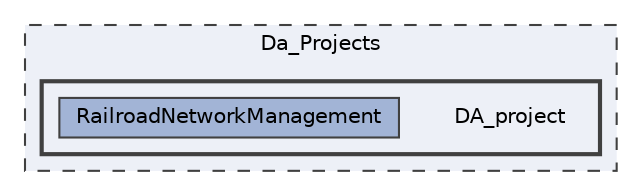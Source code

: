 digraph "C:/Da_Projects/DA_project"
{
 // LATEX_PDF_SIZE
  bgcolor="transparent";
  edge [fontname=Helvetica,fontsize=10,labelfontname=Helvetica,labelfontsize=10];
  node [fontname=Helvetica,fontsize=10,shape=box,height=0.2,width=0.4];
  compound=true
  subgraph clusterdir_78ce971e0696c488a3a509d8e5200a39 {
    graph [ bgcolor="#edf0f7", pencolor="grey25", label="Da_Projects", fontname=Helvetica,fontsize=10 style="filled,dashed", URL="dir_78ce971e0696c488a3a509d8e5200a39.html",tooltip=""]
  subgraph clusterdir_e006a09865e6a8f3603bb2f664fa433a {
    graph [ bgcolor="#edf0f7", pencolor="grey25", label="", fontname=Helvetica,fontsize=10 style="filled,bold", URL="dir_e006a09865e6a8f3603bb2f664fa433a.html",tooltip=""]
    dir_e006a09865e6a8f3603bb2f664fa433a [shape=plaintext, label="DA_project"];
  dir_3be1993728a405ff15a8b83160105eb2 [label="RailroadNetworkManagement", fillcolor="#a2b4d6", color="grey25", style="filled", URL="dir_3be1993728a405ff15a8b83160105eb2.html",tooltip=""];
  }
  }
}
